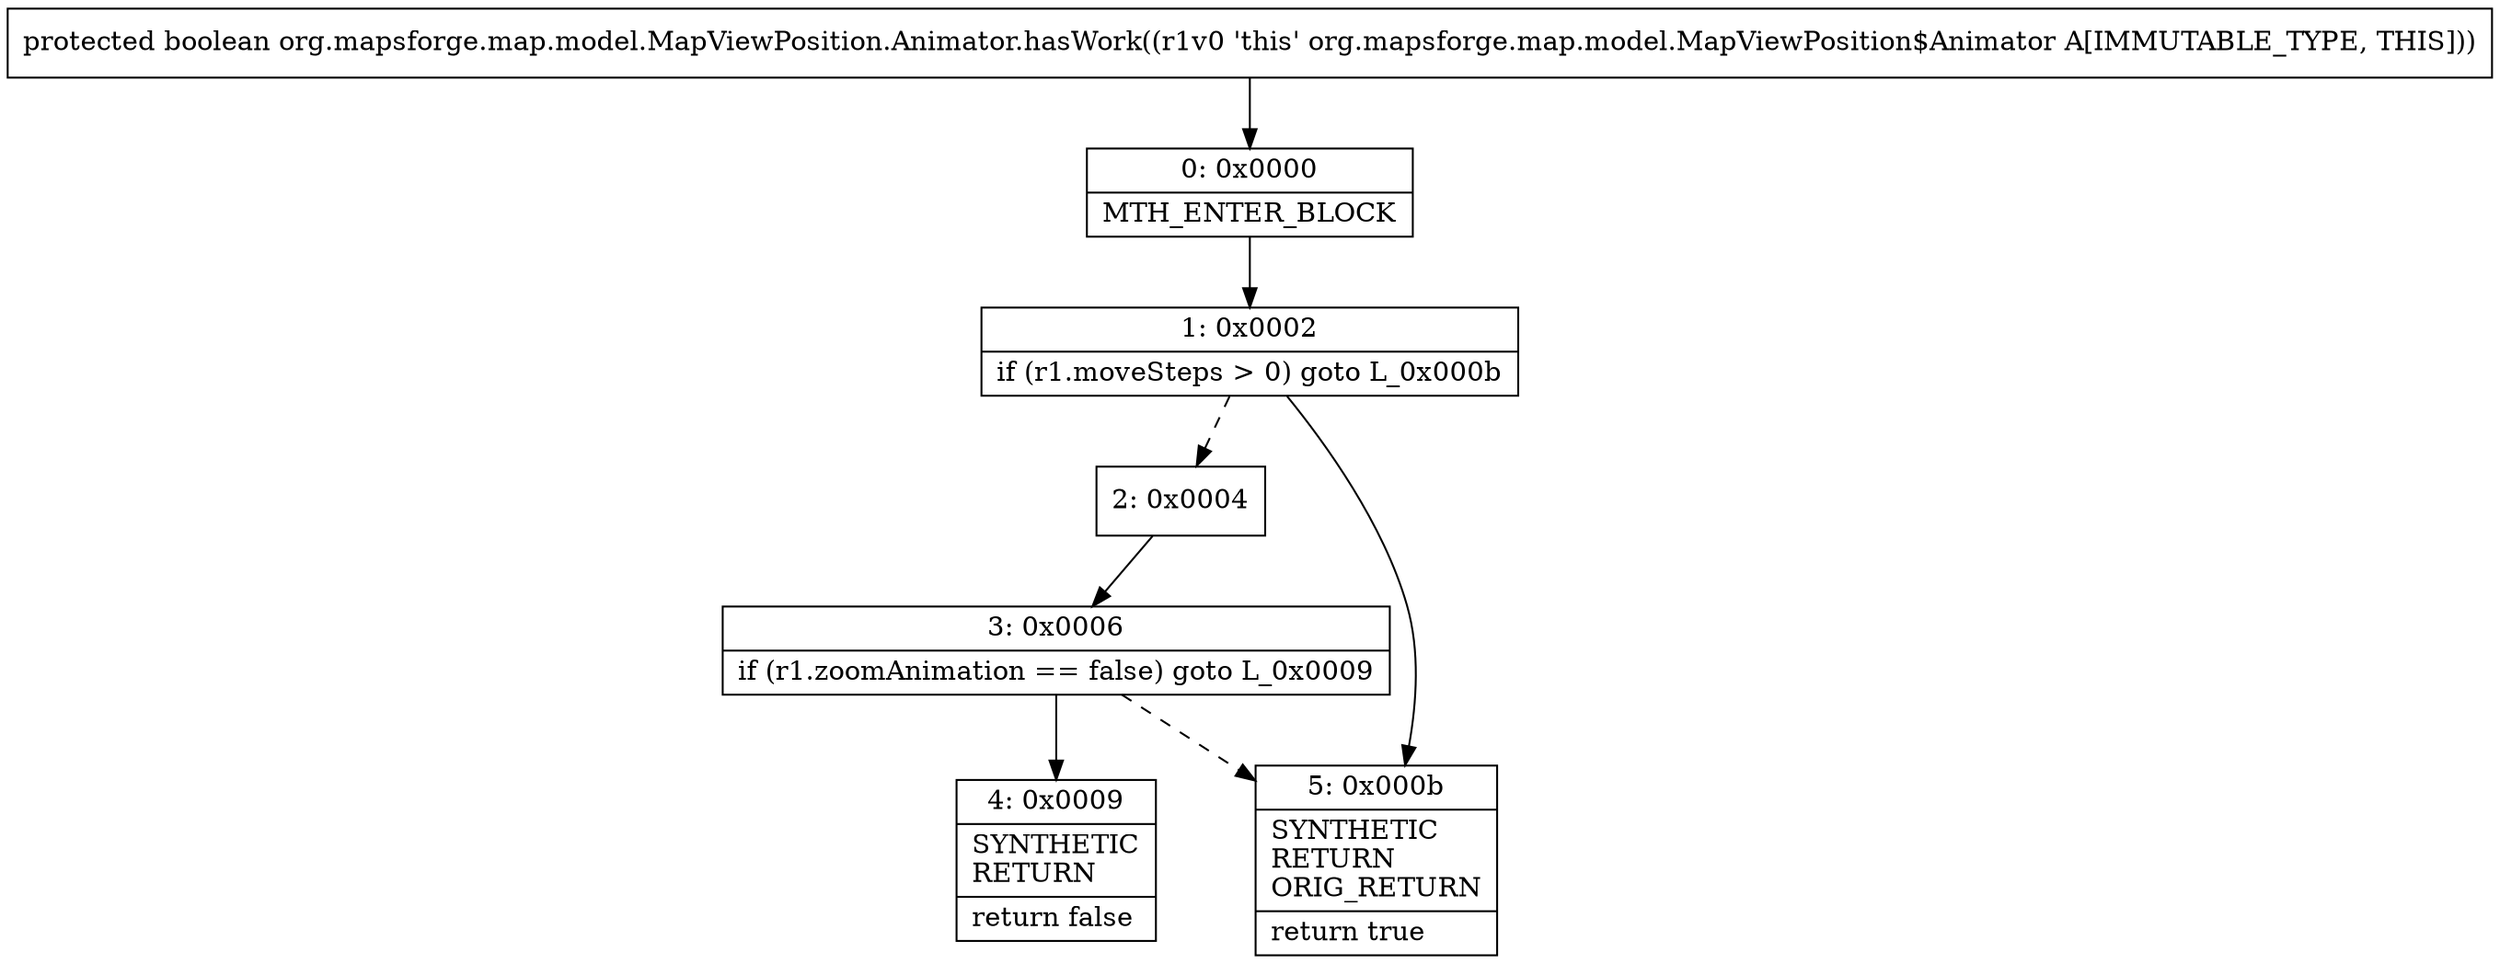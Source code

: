 digraph "CFG fororg.mapsforge.map.model.MapViewPosition.Animator.hasWork()Z" {
Node_0 [shape=record,label="{0\:\ 0x0000|MTH_ENTER_BLOCK\l}"];
Node_1 [shape=record,label="{1\:\ 0x0002|if (r1.moveSteps \> 0) goto L_0x000b\l}"];
Node_2 [shape=record,label="{2\:\ 0x0004}"];
Node_3 [shape=record,label="{3\:\ 0x0006|if (r1.zoomAnimation == false) goto L_0x0009\l}"];
Node_4 [shape=record,label="{4\:\ 0x0009|SYNTHETIC\lRETURN\l|return false\l}"];
Node_5 [shape=record,label="{5\:\ 0x000b|SYNTHETIC\lRETURN\lORIG_RETURN\l|return true\l}"];
MethodNode[shape=record,label="{protected boolean org.mapsforge.map.model.MapViewPosition.Animator.hasWork((r1v0 'this' org.mapsforge.map.model.MapViewPosition$Animator A[IMMUTABLE_TYPE, THIS])) }"];
MethodNode -> Node_0;
Node_0 -> Node_1;
Node_1 -> Node_2[style=dashed];
Node_1 -> Node_5;
Node_2 -> Node_3;
Node_3 -> Node_4;
Node_3 -> Node_5[style=dashed];
}

